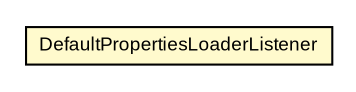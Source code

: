 #!/usr/local/bin/dot
#
# Class diagram 
# Generated by UMLGraph version R5_6-24-gf6e263 (http://www.umlgraph.org/)
#

digraph G {
	edge [fontname="arial",fontsize=10,labelfontname="arial",labelfontsize=10];
	node [fontname="arial",fontsize=10,shape=plaintext];
	nodesep=0.25;
	ranksep=0.5;
	// org.settings4j.helper.web.DefaultPropertiesLoaderListener
	c2356 [label=<<table title="org.settings4j.helper.web.DefaultPropertiesLoaderListener" border="0" cellborder="1" cellspacing="0" cellpadding="2" port="p" bgcolor="lemonChiffon" href="./DefaultPropertiesLoaderListener.html">
		<tr><td><table border="0" cellspacing="0" cellpadding="1">
<tr><td align="center" balign="center"> DefaultPropertiesLoaderListener </td></tr>
		</table></td></tr>
		</table>>, URL="./DefaultPropertiesLoaderListener.html", fontname="arial", fontcolor="black", fontsize=9.0];
}

